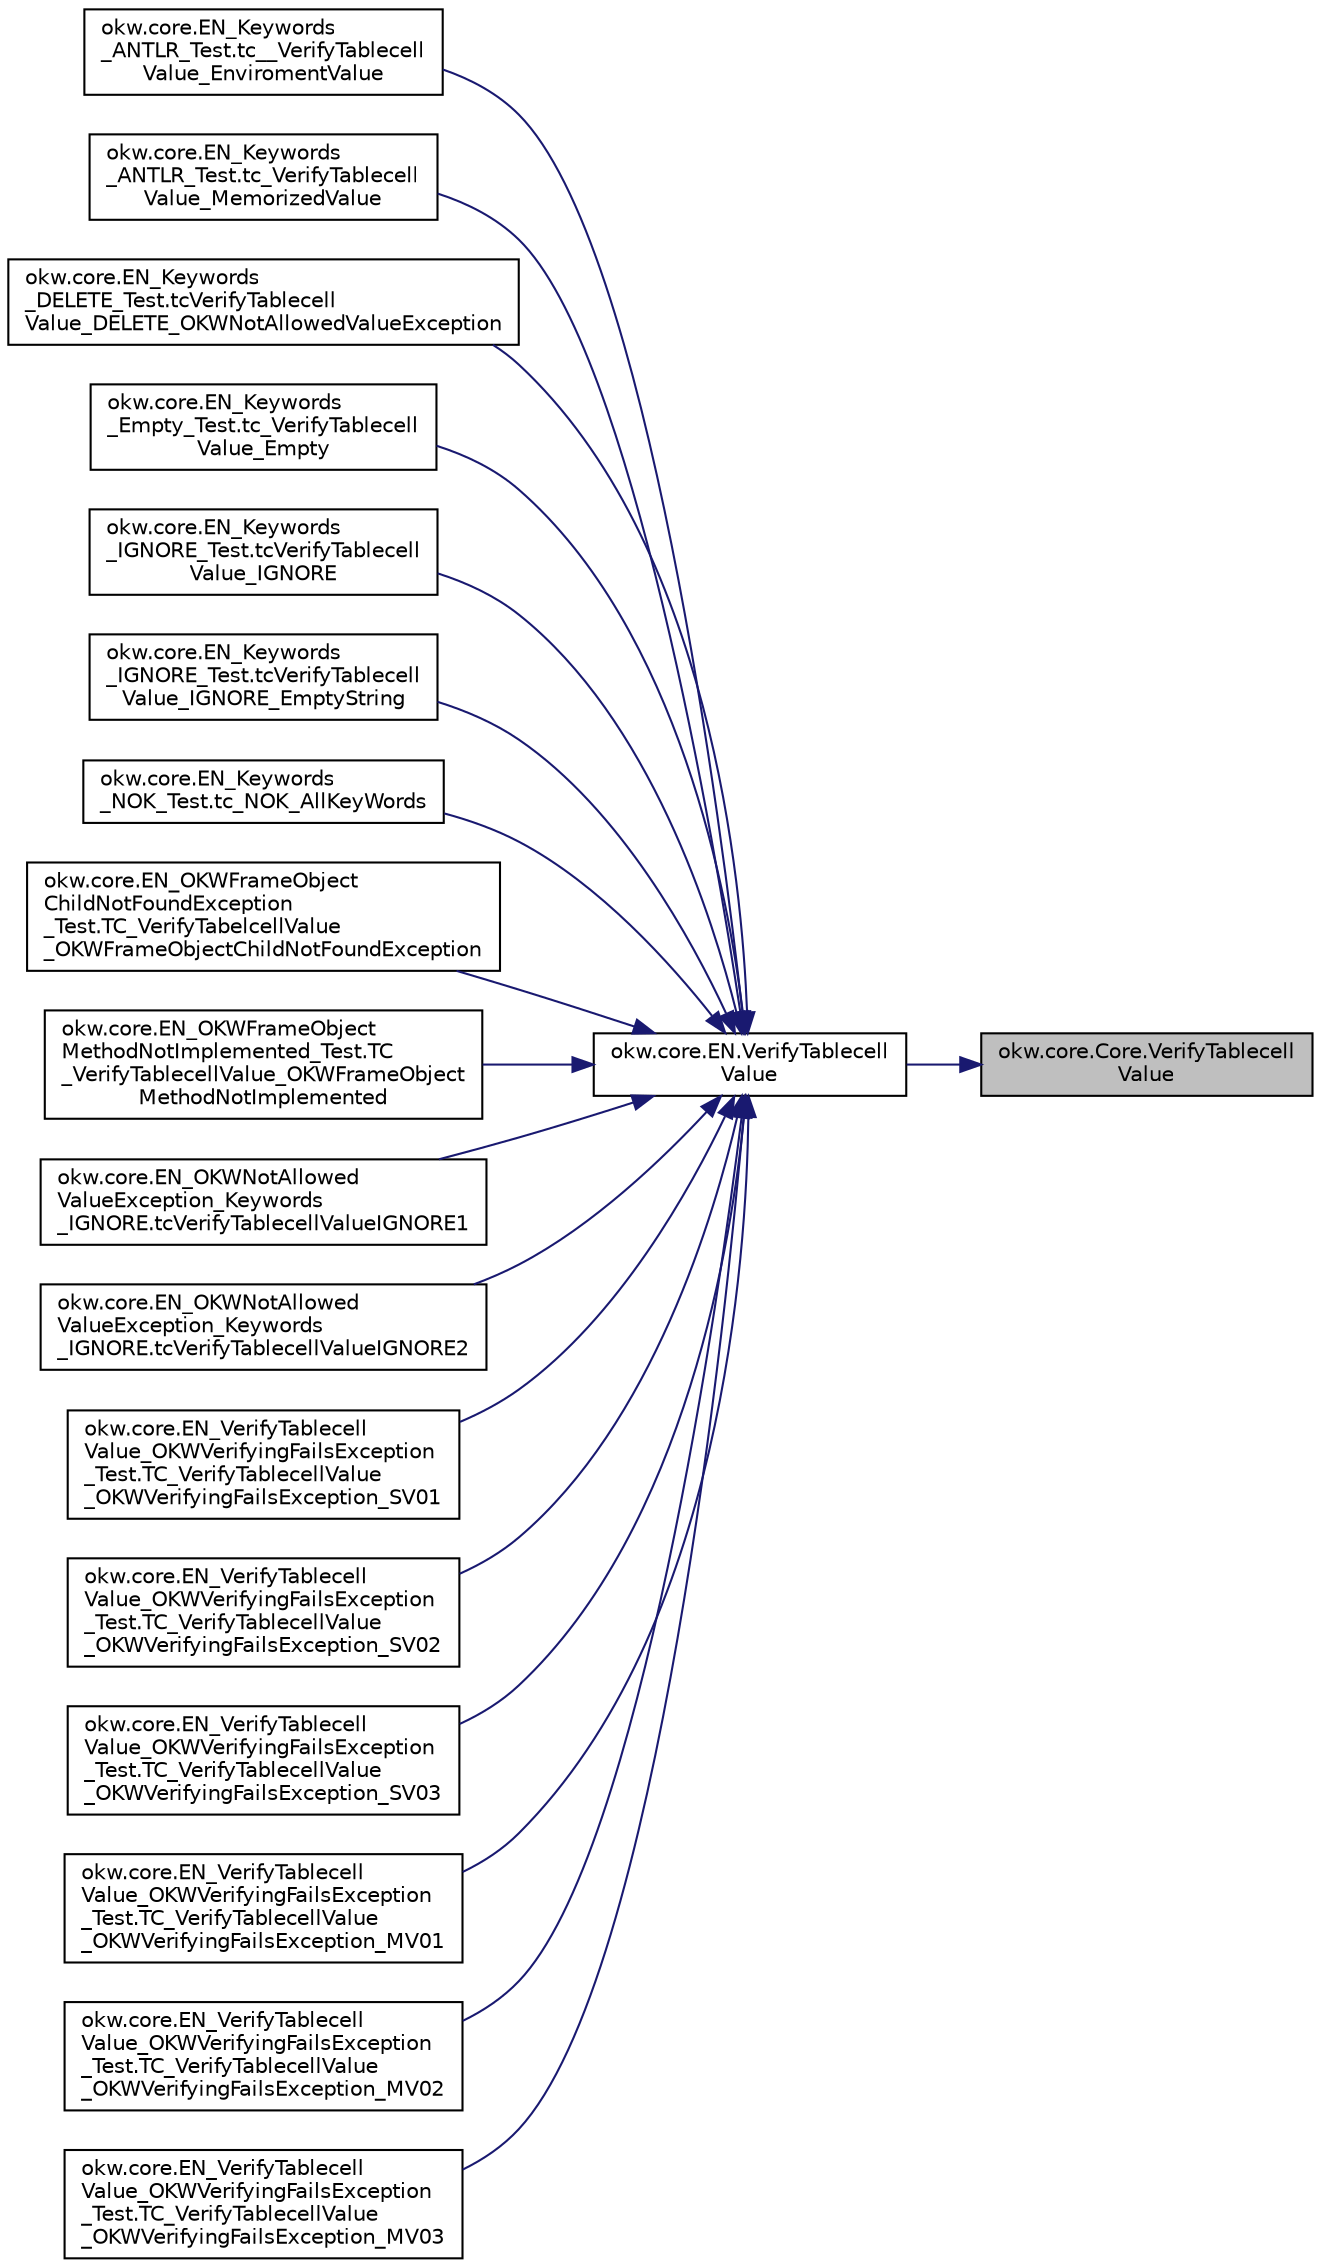 digraph "okw.core.Core.VerifyTablecellValue"
{
 // INTERACTIVE_SVG=YES
 // LATEX_PDF_SIZE
  edge [fontname="Helvetica",fontsize="10",labelfontname="Helvetica",labelfontsize="10"];
  node [fontname="Helvetica",fontsize="10",shape=record];
  rankdir="RL";
  Node4982 [label="okw.core.Core.VerifyTablecell\lValue",height=0.2,width=0.4,color="black", fillcolor="grey75", style="filled", fontcolor="black",tooltip="Vergleicht den Inhalt der gegebenen Tabellenzelle mit dem erwarteten Wert."];
  Node4982 -> Node4983 [dir="back",color="midnightblue",fontsize="10",style="solid",fontname="Helvetica"];
  Node4983 [label="okw.core.EN.VerifyTablecell\lValue",height=0.2,width=0.4,color="black", fillcolor="white", style="filled",URL="$classokw_1_1core_1_1_e_n.html#a67331a9d3f88e0c7c8a593730683c2c6",tooltip="Vergleicht den Inhalt der gegebenen Tabellenzelle mit dem erwarteten Wert."];
  Node4983 -> Node4984 [dir="back",color="midnightblue",fontsize="10",style="solid",fontname="Helvetica"];
  Node4984 [label="okw.core.EN_Keywords\l_ANTLR_Test.tc__VerifyTablecell\lValue_EnviromentValue",height=0.2,width=0.4,color="black", fillcolor="white", style="filled",URL="$classokw_1_1core_1_1_e_n___keywords___a_n_t_l_r___test.html#a72e44e1956bf9f61beee3c0c4a0a0529",tooltip=" "];
  Node4983 -> Node4985 [dir="back",color="midnightblue",fontsize="10",style="solid",fontname="Helvetica"];
  Node4985 [label="okw.core.EN_Keywords\l_ANTLR_Test.tc_VerifyTablecell\lValue_MemorizedValue",height=0.2,width=0.4,color="black", fillcolor="white", style="filled",URL="$classokw_1_1core_1_1_e_n___keywords___a_n_t_l_r___test.html#ad488b27ee66727f62b2ca7ad77d13603",tooltip=" "];
  Node4983 -> Node4986 [dir="back",color="midnightblue",fontsize="10",style="solid",fontname="Helvetica"];
  Node4986 [label="okw.core.EN_Keywords\l_DELETE_Test.tcVerifyTablecell\lValue_DELETE_OKWNotAllowedValueException",height=0.2,width=0.4,color="black", fillcolor="white", style="filled",URL="$classokw_1_1core_1_1_e_n___keywords___d_e_l_e_t_e___test.html#a2b24d255aaf5d52cbde0a38143de26e1",tooltip=" "];
  Node4983 -> Node4987 [dir="back",color="midnightblue",fontsize="10",style="solid",fontname="Helvetica"];
  Node4987 [label="okw.core.EN_Keywords\l_Empty_Test.tc_VerifyTablecell\lValue_Empty",height=0.2,width=0.4,color="black", fillcolor="white", style="filled",URL="$classokw_1_1core_1_1_e_n___keywords___empty___test.html#a62e48d2f2c902c1115b44b249a3ea790",tooltip="Prüft \"${EMPTY}\" für das Schlüsselwort VerifyValue(string,string)"];
  Node4983 -> Node4988 [dir="back",color="midnightblue",fontsize="10",style="solid",fontname="Helvetica"];
  Node4988 [label="okw.core.EN_Keywords\l_IGNORE_Test.tcVerifyTablecell\lValue_IGNORE",height=0.2,width=0.4,color="black", fillcolor="white", style="filled",URL="$classokw_1_1core_1_1_e_n___keywords___i_g_n_o_r_e___test.html#a95e1899c2f387e76d9bceb65d9335f93",tooltip=" "];
  Node4983 -> Node4989 [dir="back",color="midnightblue",fontsize="10",style="solid",fontname="Helvetica"];
  Node4989 [label="okw.core.EN_Keywords\l_IGNORE_Test.tcVerifyTablecell\lValue_IGNORE_EmptyString",height=0.2,width=0.4,color="black", fillcolor="white", style="filled",URL="$classokw_1_1core_1_1_e_n___keywords___i_g_n_o_r_e___test.html#a04070f1afd8fb86e900ec07b7cd1191b",tooltip=" "];
  Node4983 -> Node4990 [dir="back",color="midnightblue",fontsize="10",style="solid",fontname="Helvetica"];
  Node4990 [label="okw.core.EN_Keywords\l_NOK_Test.tc_NOK_AllKeyWords",height=0.2,width=0.4,color="black", fillcolor="white", style="filled",URL="$classokw_1_1core_1_1_e_n___keywords___n_o_k___test.html#a81a960a2341dfb0e27da7871291c84dc",tooltip="Prüft methoden aufruf für einen einfachen Click."];
  Node4983 -> Node4991 [dir="back",color="midnightblue",fontsize="10",style="solid",fontname="Helvetica"];
  Node4991 [label="okw.core.EN_OKWFrameObject\lChildNotFoundException\l_Test.TC_VerifyTabelcellValue\l_OKWFrameObjectChildNotFoundException",height=0.2,width=0.4,color="black", fillcolor="white", style="filled",URL="$classokw_1_1core_1_1_e_n___o_k_w_frame_object_child_not_found_exception___test.html#ab41ee362fbd3d6d6a5c9f84ba5eb2712",tooltip="Prüft ob die Ausnahme OKWFrameObjectChildNotFoundException durch die VerifyTablecellValue ausgelöst w..."];
  Node4983 -> Node4992 [dir="back",color="midnightblue",fontsize="10",style="solid",fontname="Helvetica"];
  Node4992 [label="okw.core.EN_OKWFrameObject\lMethodNotImplemented_Test.TC\l_VerifyTablecellValue_OKWFrameObject\lMethodNotImplemented",height=0.2,width=0.4,color="black", fillcolor="white", style="filled",URL="$classokw_1_1core_1_1_e_n___o_k_w_frame_object_method_not_implemented___test.html#a2debceba9311340c659526b5724ad74c",tooltip="Prüft ob die Ausnahme OKWFrameObjectMethodNotImplemented von VerifyTablecellValue( FN,..."];
  Node4983 -> Node4993 [dir="back",color="midnightblue",fontsize="10",style="solid",fontname="Helvetica"];
  Node4993 [label="okw.core.EN_OKWNotAllowed\lValueException_Keywords\l_IGNORE.tcVerifyTablecellValueIGNORE1",height=0.2,width=0.4,color="black", fillcolor="white", style="filled",URL="$classokw_1_1core_1_1_e_n___o_k_w_not_allowed_value_exception___keywords___i_g_n_o_r_e.html#a20d4e9997690e47d6e80a8e7797e011a",tooltip="Prüft ob \"${IGNORE} \" die Ausnahme okw.exceptions.OKWNotAllowedValueException auslöst."];
  Node4983 -> Node4994 [dir="back",color="midnightblue",fontsize="10",style="solid",fontname="Helvetica"];
  Node4994 [label="okw.core.EN_OKWNotAllowed\lValueException_Keywords\l_IGNORE.tcVerifyTablecellValueIGNORE2",height=0.2,width=0.4,color="black", fillcolor="white", style="filled",URL="$classokw_1_1core_1_1_e_n___o_k_w_not_allowed_value_exception___keywords___i_g_n_o_r_e.html#a37dcee6f0383a70d991b9f294ab07a11",tooltip="Prüft ob \"\"${IGNORE}${TCN}\" die Ausnahme okw.exceptions.OKWNotAllowedValueException auslöst."];
  Node4983 -> Node4995 [dir="back",color="midnightblue",fontsize="10",style="solid",fontname="Helvetica"];
  Node4995 [label="okw.core.EN_VerifyTablecell\lValue_OKWVerifyingFailsException\l_Test.TC_VerifyTablecellValue\l_OKWVerifyingFailsException_SV01",height=0.2,width=0.4,color="black", fillcolor="white", style="filled",URL="$classokw_1_1core_1_1_e_n___verify_tablecell_value___o_k_w_verifying_fails_exception___test.html#af66c88964fb61c01351b3155e23b7d25",tooltip="Prüft, ob die Ausnahme OKWVerifyingFailsException bei einem Soll/Ist-Vergleich ausgelöst wird."];
  Node4983 -> Node4996 [dir="back",color="midnightblue",fontsize="10",style="solid",fontname="Helvetica"];
  Node4996 [label="okw.core.EN_VerifyTablecell\lValue_OKWVerifyingFailsException\l_Test.TC_VerifyTablecellValue\l_OKWVerifyingFailsException_SV02",height=0.2,width=0.4,color="black", fillcolor="white", style="filled",URL="$classokw_1_1core_1_1_e_n___verify_tablecell_value___o_k_w_verifying_fails_exception___test.html#a31880bf103c7e296bee99bd0f0a2232c",tooltip="Prüft, ob die Ausnahme OKWVerifyingFailsException bei einem Soll/Ist-Vergleich ausgelöst wird."];
  Node4983 -> Node4997 [dir="back",color="midnightblue",fontsize="10",style="solid",fontname="Helvetica"];
  Node4997 [label="okw.core.EN_VerifyTablecell\lValue_OKWVerifyingFailsException\l_Test.TC_VerifyTablecellValue\l_OKWVerifyingFailsException_SV03",height=0.2,width=0.4,color="black", fillcolor="white", style="filled",URL="$classokw_1_1core_1_1_e_n___verify_tablecell_value___o_k_w_verifying_fails_exception___test.html#a46fffd8a77757de0083ade7dc01d9840",tooltip="Prüft, ob die Ausnahme OKWVerifyingFailsException bei einem Soll/Ist-Vergleich ausgelöst wird."];
  Node4983 -> Node4998 [dir="back",color="midnightblue",fontsize="10",style="solid",fontname="Helvetica"];
  Node4998 [label="okw.core.EN_VerifyTablecell\lValue_OKWVerifyingFailsException\l_Test.TC_VerifyTablecellValue\l_OKWVerifyingFailsException_MV01",height=0.2,width=0.4,color="black", fillcolor="white", style="filled",URL="$classokw_1_1core_1_1_e_n___verify_tablecell_value___o_k_w_verifying_fails_exception___test.html#a53c81b268f7326d4afe47ca2adb8cfeb",tooltip="Prüft, ob die Ausnahme OKWVerifyingFailsException bei einem Soll/Ist-Vergleich ausgelöst wird."];
  Node4983 -> Node4999 [dir="back",color="midnightblue",fontsize="10",style="solid",fontname="Helvetica"];
  Node4999 [label="okw.core.EN_VerifyTablecell\lValue_OKWVerifyingFailsException\l_Test.TC_VerifyTablecellValue\l_OKWVerifyingFailsException_MV02",height=0.2,width=0.4,color="black", fillcolor="white", style="filled",URL="$classokw_1_1core_1_1_e_n___verify_tablecell_value___o_k_w_verifying_fails_exception___test.html#a1ca5a72721ef38768a3cb7b0bcb75e94",tooltip="Prüft, ob die Ausnahme OKWVerifyingFailsException bei einem Soll/Ist-Vergleich ausgelöst wird."];
  Node4983 -> Node5000 [dir="back",color="midnightblue",fontsize="10",style="solid",fontname="Helvetica"];
  Node5000 [label="okw.core.EN_VerifyTablecell\lValue_OKWVerifyingFailsException\l_Test.TC_VerifyTablecellValue\l_OKWVerifyingFailsException_MV03",height=0.2,width=0.4,color="black", fillcolor="white", style="filled",URL="$classokw_1_1core_1_1_e_n___verify_tablecell_value___o_k_w_verifying_fails_exception___test.html#a7170d7465186ca6c0e1eae9a5aa4e3ff",tooltip="Prüft, ob die Ausnahme OKWVerifyingFailsException bei einem Soll/Ist-Vergleich ausgelöst wird."];
}
